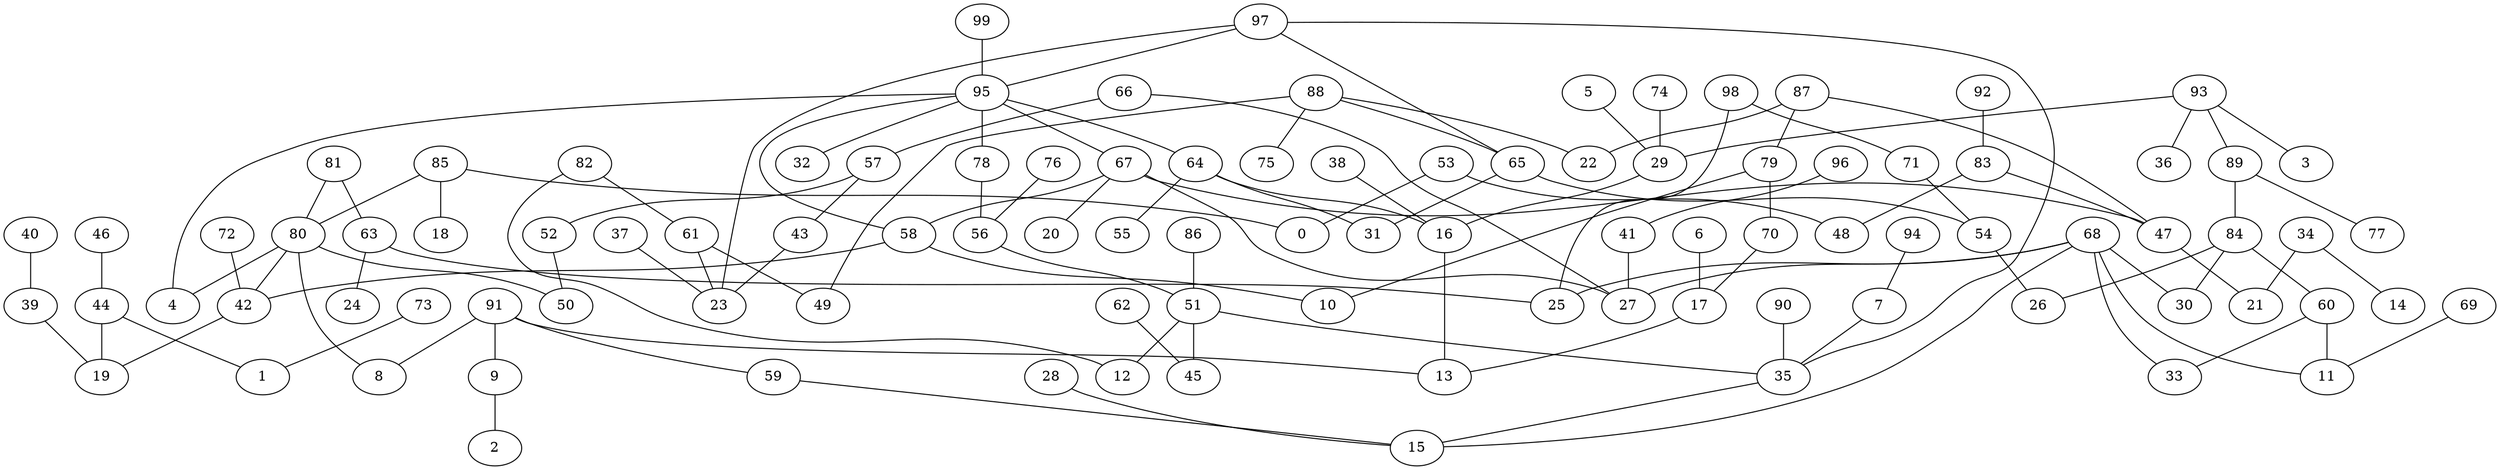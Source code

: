 digraph GG_graph {

subgraph G_graph {
edge [color = black]
"40" -> "39" [dir = none]
"82" -> "61" [dir = none]
"52" -> "50" [dir = none]
"73" -> "1" [dir = none]
"39" -> "19" [dir = none]
"5" -> "29" [dir = none]
"28" -> "15" [dir = none]
"53" -> "48" [dir = none]
"53" -> "0" [dir = none]
"88" -> "75" [dir = none]
"88" -> "65" [dir = none]
"94" -> "7" [dir = none]
"71" -> "54" [dir = none]
"89" -> "77" [dir = none]
"89" -> "84" [dir = none]
"34" -> "14" [dir = none]
"34" -> "21" [dir = none]
"60" -> "33" [dir = none]
"60" -> "11" [dir = none]
"85" -> "18" [dir = none]
"85" -> "0" [dir = none]
"85" -> "80" [dir = none]
"62" -> "45" [dir = none]
"97" -> "35" [dir = none]
"97" -> "23" [dir = none]
"97" -> "65" [dir = none]
"97" -> "95" [dir = none]
"86" -> "51" [dir = none]
"80" -> "4" [dir = none]
"80" -> "50" [dir = none]
"80" -> "42" [dir = none]
"42" -> "19" [dir = none]
"17" -> "13" [dir = none]
"64" -> "55" [dir = none]
"64" -> "31" [dir = none]
"64" -> "16" [dir = none]
"83" -> "47" [dir = none]
"93" -> "3" [dir = none]
"93" -> "36" [dir = none]
"93" -> "29" [dir = none]
"9" -> "2" [dir = none]
"81" -> "80" [dir = none]
"69" -> "11" [dir = none]
"95" -> "78" [dir = none]
"95" -> "32" [dir = none]
"95" -> "67" [dir = none]
"95" -> "58" [dir = none]
"95" -> "64" [dir = none]
"98" -> "25" [dir = none]
"35" -> "15" [dir = none]
"91" -> "8" [dir = none]
"91" -> "9" [dir = none]
"91" -> "13" [dir = none]
"87" -> "79" [dir = none]
"87" -> "22" [dir = none]
"87" -> "47" [dir = none]
"41" -> "27" [dir = none]
"99" -> "95" [dir = none]
"29" -> "16" [dir = none]
"74" -> "29" [dir = none]
"68" -> "25" [dir = none]
"68" -> "11" [dir = none]
"68" -> "27" [dir = none]
"51" -> "12" [dir = none]
"51" -> "45" [dir = none]
"51" -> "35" [dir = none]
"84" -> "26" [dir = none]
"84" -> "30" [dir = none]
"84" -> "60" [dir = none]
"58" -> "10" [dir = none]
"58" -> "42" [dir = none]
"6" -> "17" [dir = none]
"7" -> "35" [dir = none]
"65" -> "54" [dir = none]
"72" -> "42" [dir = none]
"61" -> "49" [dir = none]
"61" -> "23" [dir = none]
"38" -> "16" [dir = none]
"92" -> "83" [dir = none]
"76" -> "56" [dir = none]
"63" -> "24" [dir = none]
"63" -> "25" [dir = none]
"44" -> "1" [dir = none]
"44" -> "19" [dir = none]
"56" -> "51" [dir = none]
"37" -> "23" [dir = none]
"46" -> "44" [dir = none]
"16" -> "13" [dir = none]
"66" -> "57" [dir = none]
"66" -> "27" [dir = none]
"70" -> "17" [dir = none]
"43" -> "23" [dir = none]
"47" -> "21" [dir = none]
"96" -> "41" [dir = none]
"59" -> "15" [dir = none]
"67" -> "20" [dir = none]
"67" -> "47" [dir = none]
"67" -> "27" [dir = none]
"90" -> "35" [dir = none]
"67" -> "58" [dir = none]
"91" -> "59" [dir = none]
"93" -> "89" [dir = none]
"68" -> "33" [dir = none]
"79" -> "10" [dir = none]
"68" -> "15" [dir = none]
"88" -> "22" [dir = none]
"82" -> "12" [dir = none]
"95" -> "4" [dir = none]
"65" -> "31" [dir = none]
"83" -> "48" [dir = none]
"79" -> "70" [dir = none]
"81" -> "63" [dir = none]
"54" -> "26" [dir = none]
"78" -> "56" [dir = none]
"57" -> "43" [dir = none]
"98" -> "71" [dir = none]
"68" -> "30" [dir = none]
"88" -> "49" [dir = none]
"57" -> "52" [dir = none]
"80" -> "8" [dir = none]
}

}
